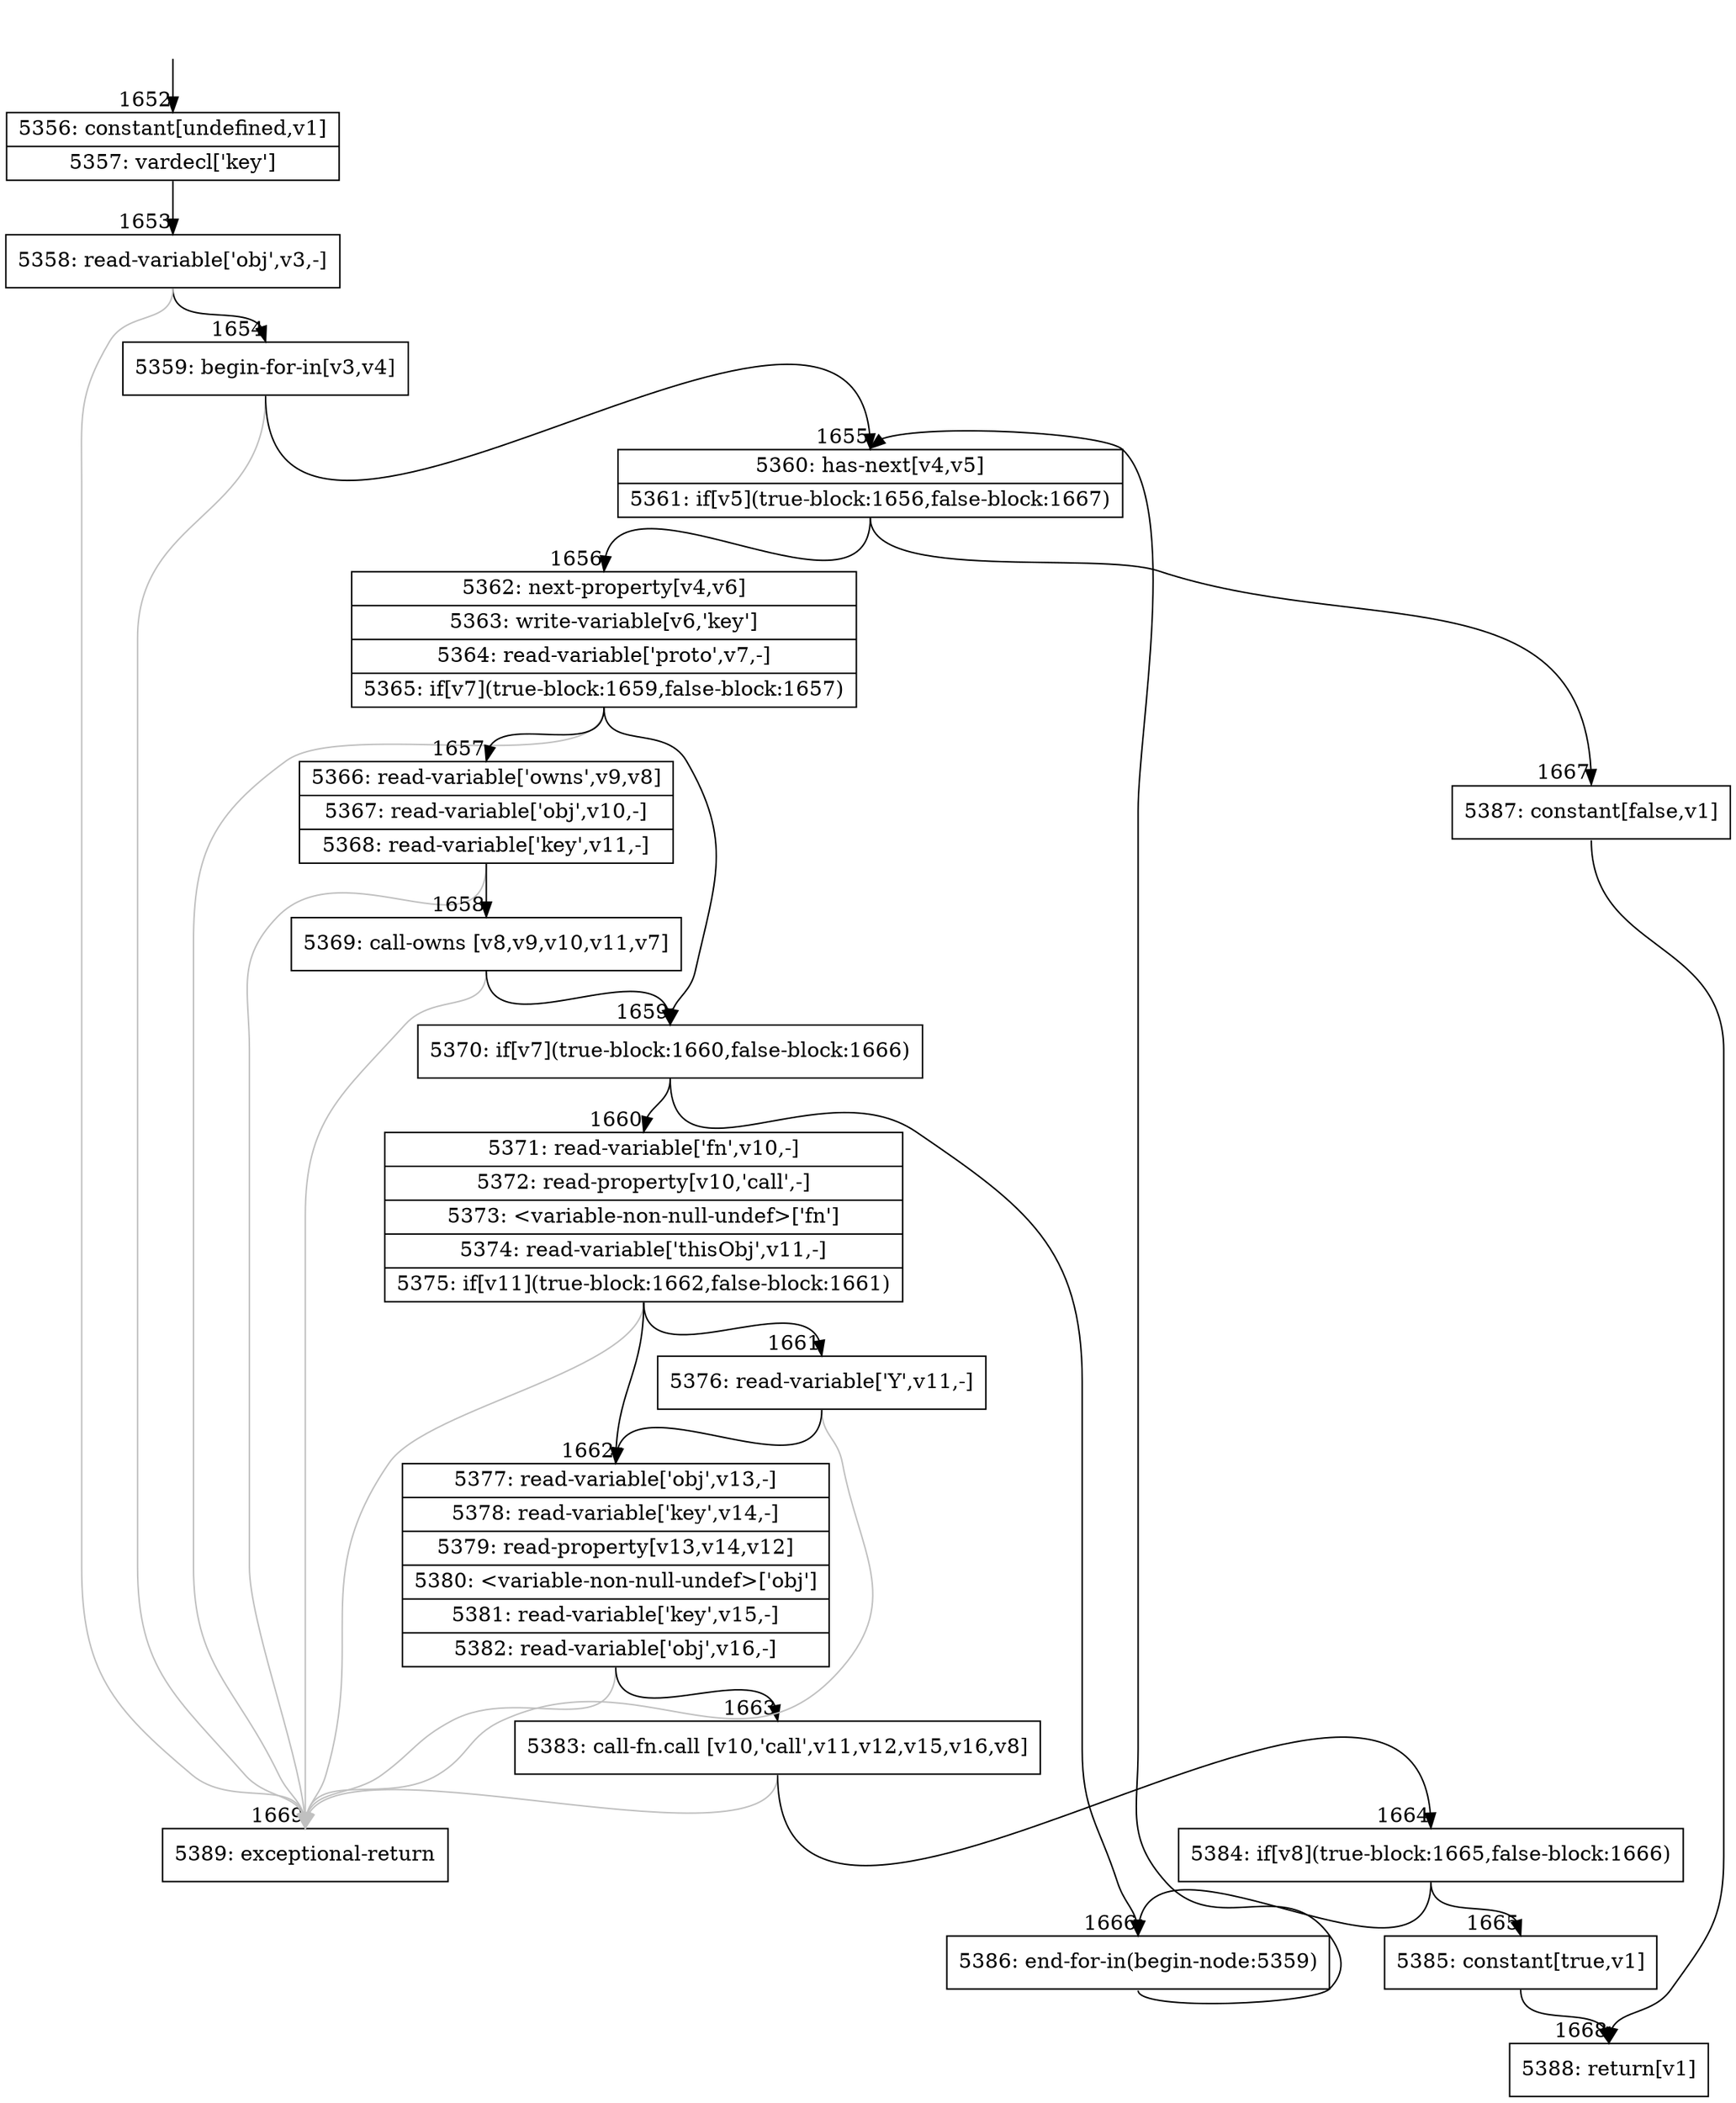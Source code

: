 digraph {
rankdir="TD"
BB_entry101[shape=none,label=""];
BB_entry101 -> BB1652 [tailport=s, headport=n, headlabel="    1652"]
BB1652 [shape=record label="{5356: constant[undefined,v1]|5357: vardecl['key']}" ] 
BB1652 -> BB1653 [tailport=s, headport=n, headlabel="      1653"]
BB1653 [shape=record label="{5358: read-variable['obj',v3,-]}" ] 
BB1653 -> BB1654 [tailport=s, headport=n, headlabel="      1654"]
BB1653 -> BB1669 [tailport=s, headport=n, color=gray, headlabel="      1669"]
BB1654 [shape=record label="{5359: begin-for-in[v3,v4]}" ] 
BB1654 -> BB1655 [tailport=s, headport=n, headlabel="      1655"]
BB1654 -> BB1669 [tailport=s, headport=n, color=gray]
BB1655 [shape=record label="{5360: has-next[v4,v5]|5361: if[v5](true-block:1656,false-block:1667)}" ] 
BB1655 -> BB1656 [tailport=s, headport=n, headlabel="      1656"]
BB1655 -> BB1667 [tailport=s, headport=n, headlabel="      1667"]
BB1656 [shape=record label="{5362: next-property[v4,v6]|5363: write-variable[v6,'key']|5364: read-variable['proto',v7,-]|5365: if[v7](true-block:1659,false-block:1657)}" ] 
BB1656 -> BB1659 [tailport=s, headport=n, headlabel="      1659"]
BB1656 -> BB1657 [tailport=s, headport=n, headlabel="      1657"]
BB1656 -> BB1669 [tailport=s, headport=n, color=gray]
BB1657 [shape=record label="{5366: read-variable['owns',v9,v8]|5367: read-variable['obj',v10,-]|5368: read-variable['key',v11,-]}" ] 
BB1657 -> BB1658 [tailport=s, headport=n, headlabel="      1658"]
BB1657 -> BB1669 [tailport=s, headport=n, color=gray]
BB1658 [shape=record label="{5369: call-owns [v8,v9,v10,v11,v7]}" ] 
BB1658 -> BB1659 [tailport=s, headport=n]
BB1658 -> BB1669 [tailport=s, headport=n, color=gray]
BB1659 [shape=record label="{5370: if[v7](true-block:1660,false-block:1666)}" ] 
BB1659 -> BB1660 [tailport=s, headport=n, headlabel="      1660"]
BB1659 -> BB1666 [tailport=s, headport=n, headlabel="      1666"]
BB1660 [shape=record label="{5371: read-variable['fn',v10,-]|5372: read-property[v10,'call',-]|5373: \<variable-non-null-undef\>['fn']|5374: read-variable['thisObj',v11,-]|5375: if[v11](true-block:1662,false-block:1661)}" ] 
BB1660 -> BB1662 [tailport=s, headport=n, headlabel="      1662"]
BB1660 -> BB1661 [tailport=s, headport=n, headlabel="      1661"]
BB1660 -> BB1669 [tailport=s, headport=n, color=gray]
BB1661 [shape=record label="{5376: read-variable['Y',v11,-]}" ] 
BB1661 -> BB1662 [tailport=s, headport=n]
BB1661 -> BB1669 [tailport=s, headport=n, color=gray]
BB1662 [shape=record label="{5377: read-variable['obj',v13,-]|5378: read-variable['key',v14,-]|5379: read-property[v13,v14,v12]|5380: \<variable-non-null-undef\>['obj']|5381: read-variable['key',v15,-]|5382: read-variable['obj',v16,-]}" ] 
BB1662 -> BB1663 [tailport=s, headport=n, headlabel="      1663"]
BB1662 -> BB1669 [tailport=s, headport=n, color=gray]
BB1663 [shape=record label="{5383: call-fn.call [v10,'call',v11,v12,v15,v16,v8]}" ] 
BB1663 -> BB1664 [tailport=s, headport=n, headlabel="      1664"]
BB1663 -> BB1669 [tailport=s, headport=n, color=gray]
BB1664 [shape=record label="{5384: if[v8](true-block:1665,false-block:1666)}" ] 
BB1664 -> BB1665 [tailport=s, headport=n, headlabel="      1665"]
BB1664 -> BB1666 [tailport=s, headport=n]
BB1665 [shape=record label="{5385: constant[true,v1]}" ] 
BB1665 -> BB1668 [tailport=s, headport=n, headlabel="      1668"]
BB1666 [shape=record label="{5386: end-for-in(begin-node:5359)}" ] 
BB1666 -> BB1655 [tailport=s, headport=n]
BB1667 [shape=record label="{5387: constant[false,v1]}" ] 
BB1667 -> BB1668 [tailport=s, headport=n]
BB1668 [shape=record label="{5388: return[v1]}" ] 
BB1669 [shape=record label="{5389: exceptional-return}" ] 
//#$~ 2974
}
